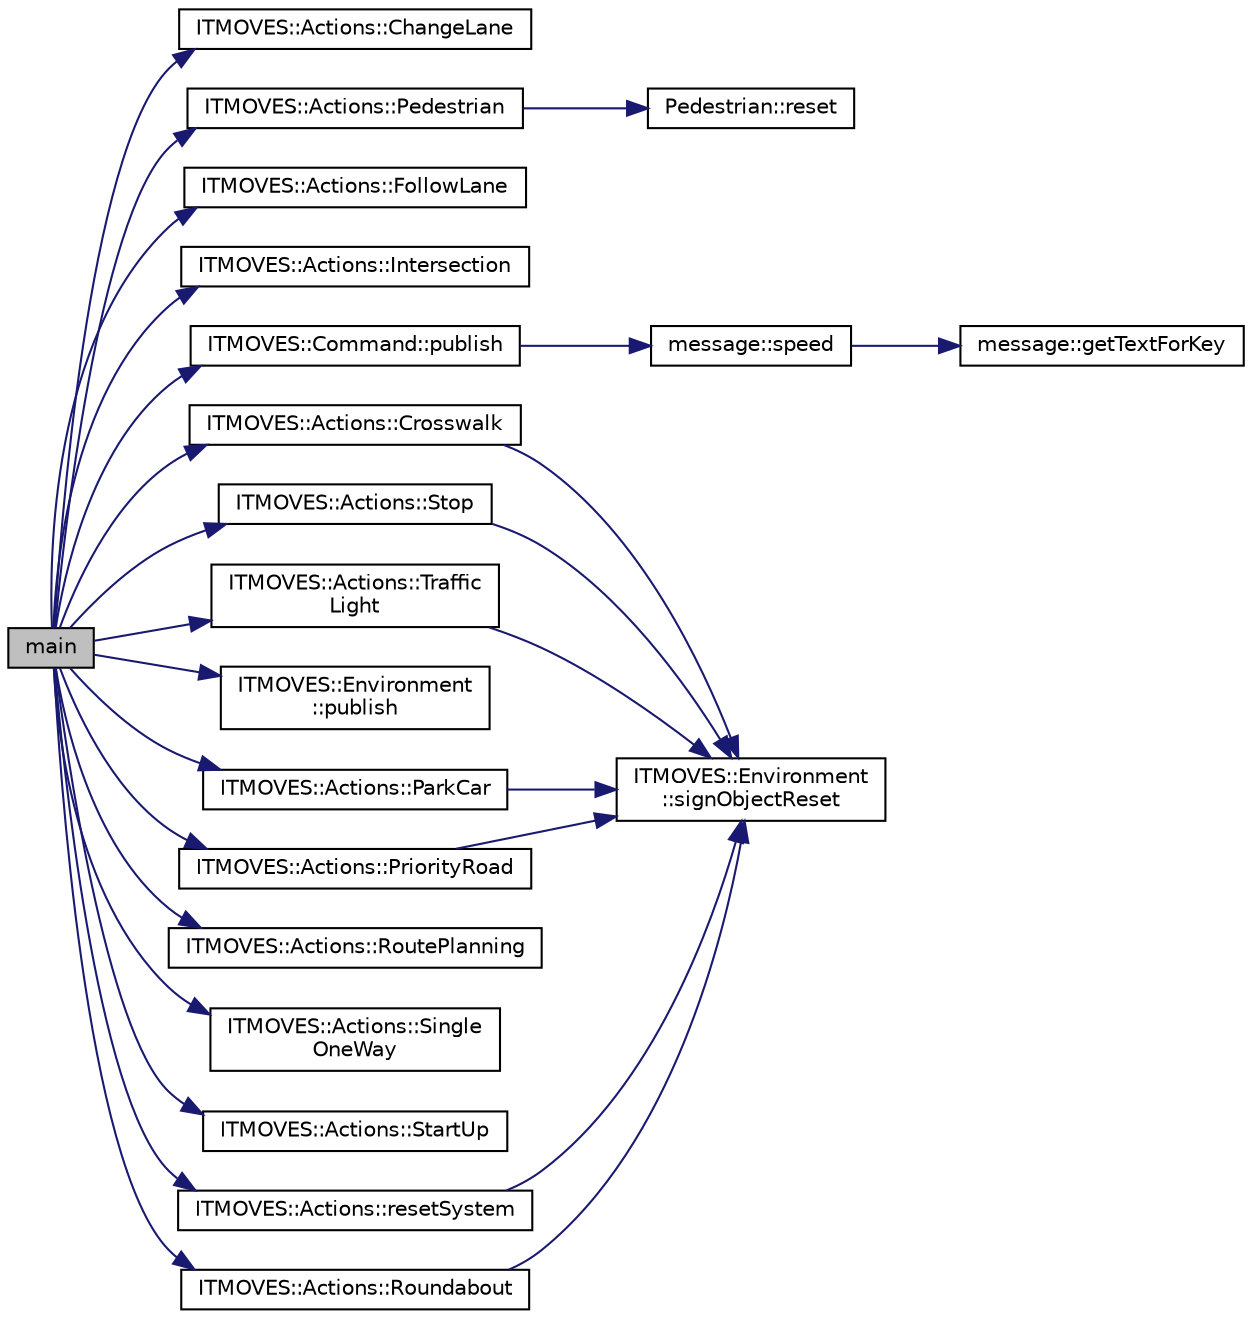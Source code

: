 digraph "main"
{
 // LATEX_PDF_SIZE
  edge [fontname="Helvetica",fontsize="10",labelfontname="Helvetica",labelfontsize="10"];
  node [fontname="Helvetica",fontsize="10",shape=record];
  rankdir="LR";
  Node1 [label="main",height=0.2,width=0.4,color="black", fillcolor="grey75", style="filled", fontcolor="black",tooltip="Main function for handling the behavior planning of the vehicle."];
  Node1 -> Node2 [color="midnightblue",fontsize="10",style="solid",fontname="Helvetica"];
  Node2 [label="ITMOVES::Actions::ChangeLane",height=0.2,width=0.4,color="black", fillcolor="white", style="filled",URL="$class_i_t_m_o_v_e_s_1_1_actions.html#a504f1c14fd8eb8be687b36f26ebfc98d",tooltip="Sets a sequence of steering and speed commands to switch between lanes."];
  Node1 -> Node3 [color="midnightblue",fontsize="10",style="solid",fontname="Helvetica"];
  Node3 [label="ITMOVES::Actions::Crosswalk",height=0.2,width=0.4,color="black", fillcolor="white", style="filled",URL="$class_i_t_m_o_v_e_s_1_1_actions.html#ab86b1d94cc60a9abc8bd8485fa154b3e",tooltip="Regulates the behavior of the vehicle approaching a crosswalk and changes the state depending on the ..."];
  Node3 -> Node4 [color="midnightblue",fontsize="10",style="solid",fontname="Helvetica"];
  Node4 [label="ITMOVES::Environment\l::signObjectReset",height=0.2,width=0.4,color="black", fillcolor="white", style="filled",URL="$group___group_objects.html#ga9188980b71d4f1f86862d94293fdba97",tooltip="This function will reset all detected signs and objects as well as their saved distances and specific..."];
  Node1 -> Node5 [color="midnightblue",fontsize="10",style="solid",fontname="Helvetica"];
  Node5 [label="ITMOVES::Actions::FollowLane",height=0.2,width=0.4,color="black", fillcolor="white", style="filled",URL="$class_i_t_m_o_v_e_s_1_1_actions.html#a5a203db979dfc5d1ff5c0affedb3d443",tooltip="Sets the steering angle and speed based on the lane detection and performs an emergency braking if a ..."];
  Node1 -> Node6 [color="midnightblue",fontsize="10",style="solid",fontname="Helvetica"];
  Node6 [label="ITMOVES::Actions::Intersection",height=0.2,width=0.4,color="black", fillcolor="white", style="filled",URL="$class_i_t_m_o_v_e_s_1_1_actions.html#a25f63934ec27299780c5990883cc02f7",tooltip="Sets a sequence of static steering commands to cross the intersection."];
  Node1 -> Node7 [color="midnightblue",fontsize="10",style="solid",fontname="Helvetica"];
  Node7 [label="ITMOVES::Actions::ParkCar",height=0.2,width=0.4,color="black", fillcolor="white", style="filled",URL="$class_i_t_m_o_v_e_s_1_1_actions.html#add5194af35468744709775e73bcc1363",tooltip="Finds the free parking spot (crosswise parking) and sets a sequence of steering and speed commands to..."];
  Node7 -> Node4 [color="midnightblue",fontsize="10",style="solid",fontname="Helvetica"];
  Node1 -> Node8 [color="midnightblue",fontsize="10",style="solid",fontname="Helvetica"];
  Node8 [label="ITMOVES::Actions::Pedestrian",height=0.2,width=0.4,color="black", fillcolor="white", style="filled",URL="$class_i_t_m_o_v_e_s_1_1_actions.html#a6970f8336a9f8fb6cf843faeef827068",tooltip="Regulates the behavior of the vehicle when encountering pedestrians in the crosswalk and on the roadw..."];
  Node8 -> Node9 [color="midnightblue",fontsize="10",style="solid",fontname="Helvetica"];
  Node9 [label="Pedestrian::reset",height=0.2,width=0.4,color="black", fillcolor="white", style="filled",URL="$struct_pedestrian.html#a8d440c0b93c17c226c56471275a67613",tooltip="Reset the struct Pedestrian."];
  Node1 -> Node10 [color="midnightblue",fontsize="10",style="solid",fontname="Helvetica"];
  Node10 [label="ITMOVES::Actions::PriorityRoad",height=0.2,width=0.4,color="black", fillcolor="white", style="filled",URL="$class_i_t_m_o_v_e_s_1_1_actions.html#a399343a157e03c3349ba13aec819d578",tooltip="Regulates the behavior of the vehicle approaching an intersection with a priority sign."];
  Node10 -> Node4 [color="midnightblue",fontsize="10",style="solid",fontname="Helvetica"];
  Node1 -> Node11 [color="midnightblue",fontsize="10",style="solid",fontname="Helvetica"];
  Node11 [label="ITMOVES::Command::publish",height=0.2,width=0.4,color="black", fillcolor="white", style="filled",URL="$class_i_t_m_o_v_e_s_1_1_command.html#a2e0f319a38e9256f0822cb964bf65310",tooltip="Publishes either a command to stop the vehicle or a steering and speed command."];
  Node11 -> Node12 [color="midnightblue",fontsize="10",style="solid",fontname="Helvetica"];
  Node12 [label="message::speed",height=0.2,width=0.4,color="black", fillcolor="white", style="filled",URL="$namespacemessage.html#a9f68c389eb9d71e538b1a0cd8c3f24c7",tooltip="Construct the string to be sent, associated to speed action."];
  Node12 -> Node13 [color="midnightblue",fontsize="10",style="solid",fontname="Helvetica"];
  Node13 [label="message::getTextForKey",height=0.2,width=0.4,color="black", fillcolor="white", style="filled",URL="$namespacemessage.html#a2b7f2fb9e7953edc47be10c48ed220bd",tooltip="Provide the cmd key associated to an action."];
  Node1 -> Node14 [color="midnightblue",fontsize="10",style="solid",fontname="Helvetica"];
  Node14 [label="ITMOVES::Environment\l::publish",height=0.2,width=0.4,color="black", fillcolor="white", style="filled",URL="$group___group_ego.html#ga275f4f738ecd32969fa896324a92c948",tooltip="Ego pose publisher."];
  Node1 -> Node15 [color="midnightblue",fontsize="10",style="solid",fontname="Helvetica"];
  Node15 [label="ITMOVES::Actions::resetSystem",height=0.2,width=0.4,color="black", fillcolor="white", style="filled",URL="$class_i_t_m_o_v_e_s_1_1_actions.html#acd87d0615d3fd62371af0e8417008429",tooltip="Resets certain environment variables."];
  Node15 -> Node4 [color="midnightblue",fontsize="10",style="solid",fontname="Helvetica"];
  Node1 -> Node16 [color="midnightblue",fontsize="10",style="solid",fontname="Helvetica"];
  Node16 [label="ITMOVES::Actions::Roundabout",height=0.2,width=0.4,color="black", fillcolor="white", style="filled",URL="$class_i_t_m_o_v_e_s_1_1_actions.html#a13001f2dbe33a134c370fe9dae49a84d",tooltip="Sets a sequence of steering and speed commands to drive through the roundabout."];
  Node16 -> Node4 [color="midnightblue",fontsize="10",style="solid",fontname="Helvetica"];
  Node1 -> Node17 [color="midnightblue",fontsize="10",style="solid",fontname="Helvetica"];
  Node17 [label="ITMOVES::Actions::RoutePlanning",height=0.2,width=0.4,color="black", fillcolor="white", style="filled",URL="$class_i_t_m_o_v_e_s_1_1_actions.html#a1c6c46e44416d7e7aa297ba0da5351f3",tooltip="Calculate the shortest route between two map nodes using the AStar algorithm and add the summed dista..."];
  Node1 -> Node18 [color="midnightblue",fontsize="10",style="solid",fontname="Helvetica"];
  Node18 [label="ITMOVES::Actions::Single\lOneWay",height=0.2,width=0.4,color="black", fillcolor="white", style="filled",URL="$class_i_t_m_o_v_e_s_1_1_actions.html#ab42a668de7aef4368867ae66c884c18e",tooltip="Turns the vehicle from the highway to the one-way street and then follows a car and controls the spee..."];
  Node1 -> Node19 [color="midnightblue",fontsize="10",style="solid",fontname="Helvetica"];
  Node19 [label="ITMOVES::Actions::StartUp",height=0.2,width=0.4,color="black", fillcolor="white", style="filled",URL="$class_i_t_m_o_v_e_s_1_1_actions.html#a897ae630cb27f35ac1fe268835c2af63",tooltip="The function waits for all processes to start, plans the route, and drives when the traffic light is ..."];
  Node1 -> Node20 [color="midnightblue",fontsize="10",style="solid",fontname="Helvetica"];
  Node20 [label="ITMOVES::Actions::Stop",height=0.2,width=0.4,color="black", fillcolor="white", style="filled",URL="$class_i_t_m_o_v_e_s_1_1_actions.html#aa2c46ea706e640f9042d1493307f869d",tooltip="Regulates the behavior of the vehicle approaching an intersection with a stop sign and brings the car..."];
  Node20 -> Node4 [color="midnightblue",fontsize="10",style="solid",fontname="Helvetica"];
  Node1 -> Node21 [color="midnightblue",fontsize="10",style="solid",fontname="Helvetica"];
  Node21 [label="ITMOVES::Actions::Traffic\lLight",height=0.2,width=0.4,color="black", fillcolor="white", style="filled",URL="$class_i_t_m_o_v_e_s_1_1_actions.html#addf0ac6bc5a5738f279d190e7503a681",tooltip="Stops the vehicle at a red light and/or allows it to proceed at a green light."];
  Node21 -> Node4 [color="midnightblue",fontsize="10",style="solid",fontname="Helvetica"];
}
